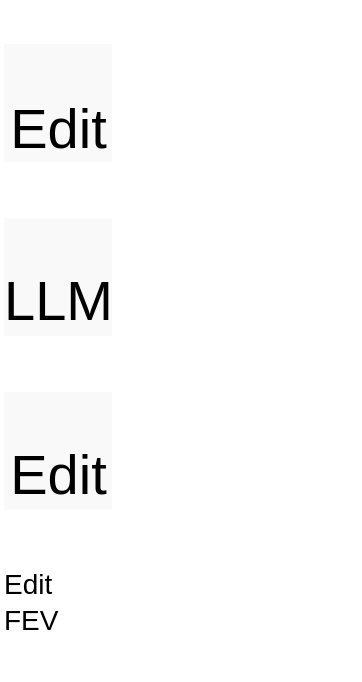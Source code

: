 <mxfile version="26.0.5">
  <diagram name="Page-1" id="uI_B7MtKSEQQjMopT92-">
    <mxGraphModel dx="1434" dy="786" grid="1" gridSize="10" guides="1" tooltips="1" connect="1" arrows="1" fold="1" page="1" pageScale="1" pageWidth="850" pageHeight="1100" math="0" shadow="0">
      <root>
        <mxCell id="0" />
        <mxCell id="1" parent="0" />
        <mxCell id="m8cmQkAT3gwhsooQlYNe-2" value="&lt;font style=&quot;font-size: 14px;&quot;&gt;&lt;h1 style=&quot;margin: 0px 0px 1em; padding: 0.9em 0px 0px; border: 0px; outline: 0px; vertical-align: baseline; background: 0px 0px rgb(249, 249, 250); text-align: center; font-weight: 300; line-height: 1.2; color: rgb(55, 54, 55); font-family: &amp;quot;Source Sans Pro&amp;quot;, Roboto, &amp;quot;San Francisco&amp;quot;, &amp;quot;Segoe UI&amp;quot;, sans-serif;&quot; id=&quot;gen-h1-1-00000001&quot; class=&quot;navigable-headline&quot;&gt;&lt;span style=&quot;background-color: transparent; color: light-dark(rgb(0, 0, 0), rgb(255, 255, 255)); font-family: Helvetica; text-align: left;&quot;&gt;Edit&lt;/span&gt;&lt;/h1&gt;&lt;h1 style=&quot;margin: 0px 0px 1em; padding: 0.9em 0px 0px; border: 0px; outline: 0px; vertical-align: baseline; background: 0px 0px rgb(249, 249, 250); text-align: center; font-weight: 300; line-height: 1.2; color: rgb(55, 54, 55); font-family: &amp;quot;Source Sans Pro&amp;quot;, Roboto, &amp;quot;San Francisco&amp;quot;, &amp;quot;Segoe UI&amp;quot;, sans-serif;&quot; id=&quot;gen-h1-1-00000001&quot; class=&quot;navigable-headline&quot;&gt;&lt;span style=&quot;background-color: transparent; color: light-dark(rgb(0, 0, 0), rgb(255, 255, 255)); font-family: Helvetica; text-align: left;&quot;&gt;LLM&lt;/span&gt;&lt;/h1&gt;&lt;h1 style=&quot;margin: 0px 0px 1em; padding: 0.9em 0px 0px; border: 0px; outline: 0px; vertical-align: baseline; background: 0px 0px rgb(249, 249, 250); text-align: center; font-weight: 300; line-height: 1.2; color: rgb(55, 54, 55); font-family: &amp;quot;Source Sans Pro&amp;quot;, Roboto, &amp;quot;San Francisco&amp;quot;, &amp;quot;Segoe UI&amp;quot;, sans-serif;&quot; id=&quot;gen-h1-1-00000001&quot; class=&quot;navigable-headline&quot;&gt;&lt;span style=&quot;background-color: transparent; color: light-dark(rgb(0, 0, 0), rgb(255, 255, 255)); font-family: Helvetica; text-align: left;&quot;&gt;Edit&lt;/span&gt;&lt;/h1&gt;&lt;/font&gt;&lt;div&gt;&lt;font style=&quot;font-size: 14px;&quot;&gt;Edit&lt;/font&gt;&lt;/div&gt;&lt;div&gt;&lt;font style=&quot;font-size: 14px;&quot;&gt;FEV&lt;/font&gt;&lt;/div&gt;" style="text;strokeColor=none;align=left;fillColor=none;html=1;verticalAlign=middle;whiteSpace=wrap;rounded=0;strokeWidth=8;fontSize=15;" vertex="1" parent="1">
          <mxGeometry x="300" y="560" width="180" height="340" as="geometry" />
        </mxCell>
      </root>
    </mxGraphModel>
  </diagram>
</mxfile>
